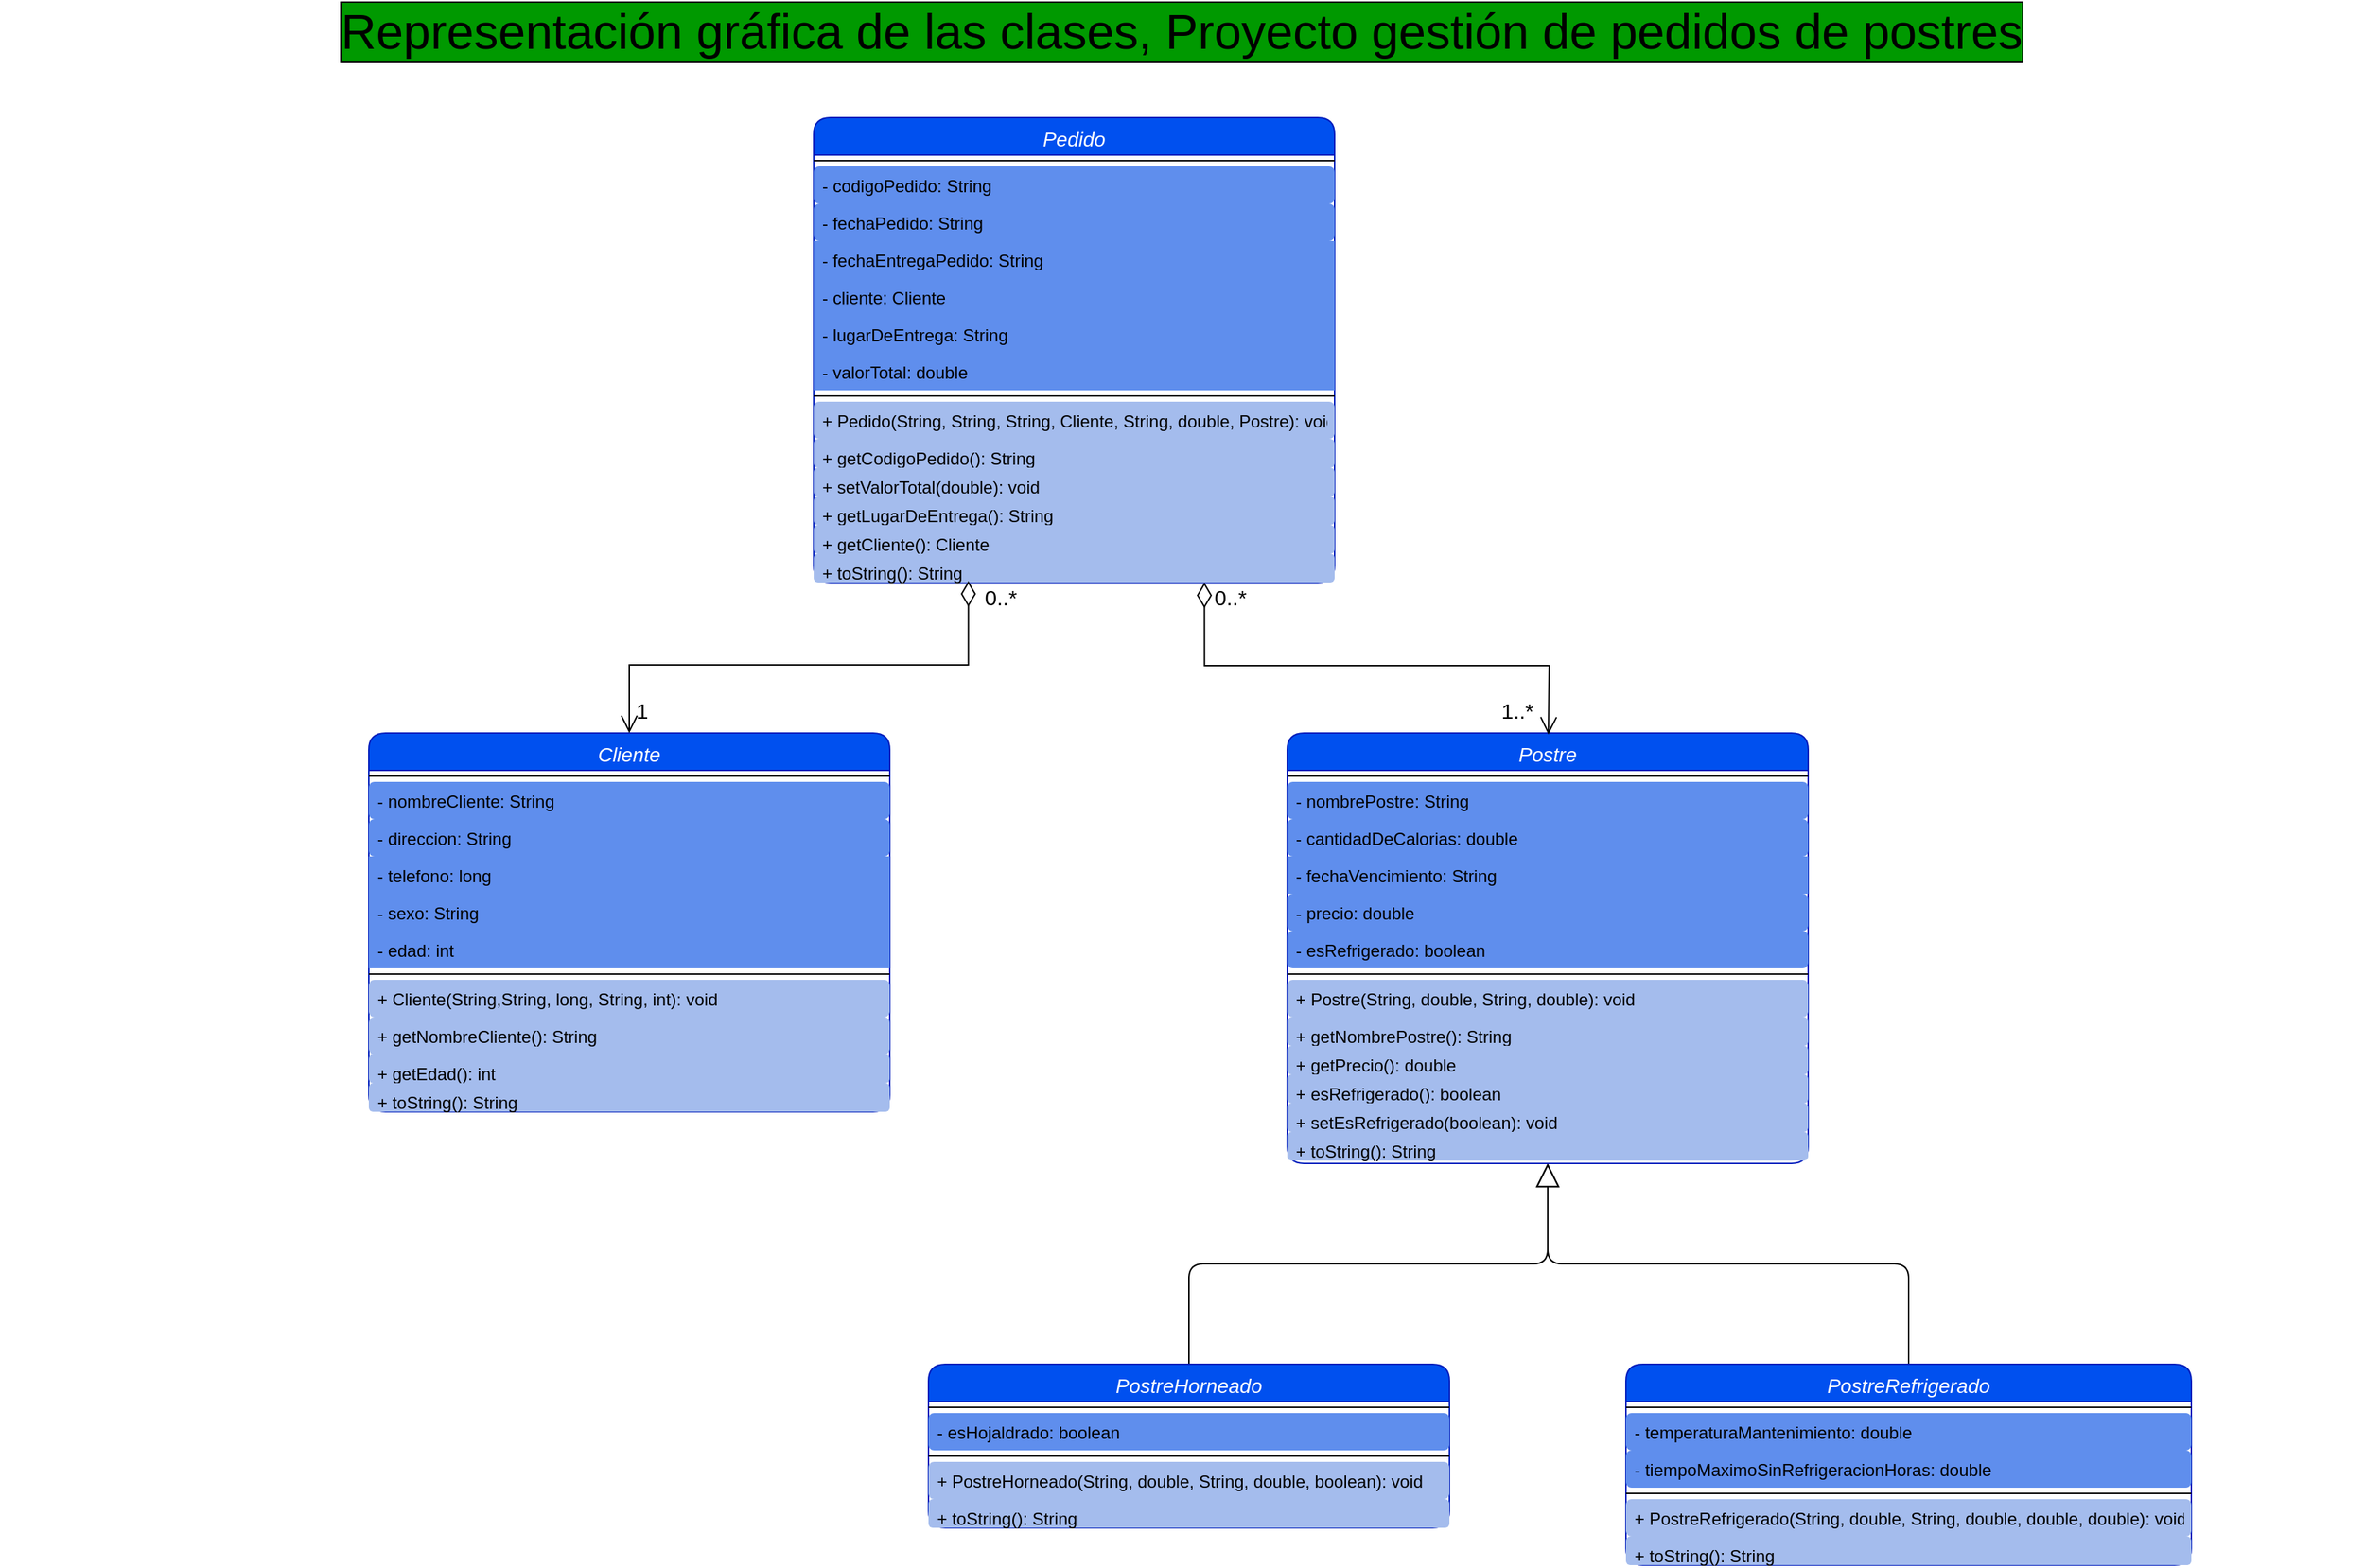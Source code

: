 <mxfile version="13.7.9" type="device"><diagram id="C5RBs43oDa-KdzZeNtuy" name="Page-1"><mxGraphModel dx="716" dy="419" grid="1" gridSize="10" guides="1" tooltips="1" connect="1" arrows="1" fold="1" page="1" pageScale="1" pageWidth="827" pageHeight="1169" background="#ffffff" math="0" shadow="0"><root><mxCell id="WIyWlLk6GJQsqaUBKTNV-0"/><mxCell id="WIyWlLk6GJQsqaUBKTNV-1" parent="WIyWlLk6GJQsqaUBKTNV-0"/><mxCell id="XG4hBBcIEGjV2yVuvtG9-103" value="Representación gráfica de las clases, Proyecto gestión de pedidos de postres" style="text;strokeColor=none;fillColor=none;align=center;verticalAlign=middle;whiteSpace=wrap;rounded=0;fontSize=34;fontColor=#000000;labelBackgroundColor=#009900;labelBorderColor=#000000;spacingTop=0;spacingLeft=0;html=1;" vertex="1" parent="WIyWlLk6GJQsqaUBKTNV-1"><mxGeometry x="3" y="20" width="1647" height="40" as="geometry"/></mxCell><mxCell id="XG4hBBcIEGjV2yVuvtG9-104" value="" style="endArrow=block;endSize=14;endFill=0;shadow=0;strokeWidth=1;edgeStyle=elbowEdgeStyle;elbow=vertical;exitX=0.5;exitY=0;exitDx=0;exitDy=0;entryX=0.5;entryY=1;entryDx=0;entryDy=0;" edge="1" parent="WIyWlLk6GJQsqaUBKTNV-1" source="XG4hBBcIEGjV2yVuvtG9-27" target="XG4hBBcIEGjV2yVuvtG9-18"><mxGeometry width="160" relative="1" as="geometry"><mxPoint x="1308.5" y="929" as="sourcePoint"/><mxPoint x="1100" y="839" as="targetPoint"/></mxGeometry></mxCell><mxCell id="XG4hBBcIEGjV2yVuvtG9-105" value="" style="endArrow=block;endSize=14;endFill=0;shadow=0;strokeWidth=1;edgeStyle=elbowEdgeStyle;elbow=vertical;exitX=0.5;exitY=0;exitDx=0;exitDy=0;entryX=0.5;entryY=1;entryDx=0;entryDy=0;" edge="1" parent="WIyWlLk6GJQsqaUBKTNV-1" source="XG4hBBcIEGjV2yVuvtG9-36" target="XG4hBBcIEGjV2yVuvtG9-18"><mxGeometry width="160" relative="1" as="geometry"><mxPoint x="893.25" y="859" as="sourcePoint"/><mxPoint x="1030" y="859" as="targetPoint"/></mxGeometry></mxCell><mxCell id="XG4hBBcIEGjV2yVuvtG9-0" value="Pedido" style="swimlane;fontStyle=2;align=center;verticalAlign=top;childLayout=stackLayout;horizontal=1;startSize=26;horizontalStack=0;resizeParent=1;resizeLast=0;collapsible=1;marginBottom=0;shadow=0;strokeWidth=1;strokeColor=#001DBC;fillColor=#0050ef;fontColor=#ffffff;rounded=1;fontSize=14;" vertex="1" parent="WIyWlLk6GJQsqaUBKTNV-1"><mxGeometry x="570" y="100" width="363" height="324" as="geometry"><mxRectangle x="390" y="250" width="160" height="26" as="alternateBounds"/></mxGeometry></mxCell><mxCell id="XG4hBBcIEGjV2yVuvtG9-1" value="" style="line;html=1;strokeWidth=1;align=left;verticalAlign=middle;spacingTop=-1;spacingLeft=3;spacingRight=3;rotatable=0;labelPosition=right;points=[];portConstraint=eastwest;rounded=1;fillColor=#CC0000;" vertex="1" parent="XG4hBBcIEGjV2yVuvtG9-0"><mxGeometry y="26" width="363" height="8" as="geometry"/></mxCell><mxCell id="XG4hBBcIEGjV2yVuvtG9-2" value="- codigoPedido: String" style="text;align=left;verticalAlign=top;spacingLeft=4;spacingRight=4;overflow=hidden;rotatable=0;points=[[0,0.5],[1,0.5]];portConstraint=eastwest;fillColor=#5f8eed;rounded=1;" vertex="1" parent="XG4hBBcIEGjV2yVuvtG9-0"><mxGeometry y="34" width="363" height="26" as="geometry"/></mxCell><mxCell id="XG4hBBcIEGjV2yVuvtG9-3" value="- fechaPedido: String" style="text;align=left;verticalAlign=top;spacingLeft=4;spacingRight=4;overflow=hidden;rotatable=0;points=[[0,0.5],[1,0.5]];portConstraint=eastwest;shadow=0;html=0;fillColor=#5f8eed;rounded=1;" vertex="1" parent="XG4hBBcIEGjV2yVuvtG9-0"><mxGeometry y="60" width="363" height="26" as="geometry"/></mxCell><mxCell id="XG4hBBcIEGjV2yVuvtG9-4" value="- fechaEntregaPedido: String" style="text;align=left;verticalAlign=top;spacingLeft=4;spacingRight=4;overflow=hidden;rotatable=0;points=[[0,0.5],[1,0.5]];portConstraint=eastwest;shadow=0;html=0;fillColor=#5f8eed;rounded=0;" vertex="1" parent="XG4hBBcIEGjV2yVuvtG9-0"><mxGeometry y="86" width="363" height="26" as="geometry"/></mxCell><mxCell id="XG4hBBcIEGjV2yVuvtG9-58" value="- cliente: Cliente" style="text;align=left;verticalAlign=top;spacingLeft=4;spacingRight=4;overflow=hidden;rotatable=0;points=[[0,0.5],[1,0.5]];portConstraint=eastwest;shadow=0;html=0;fillColor=#5f8eed;rounded=0;" vertex="1" parent="XG4hBBcIEGjV2yVuvtG9-0"><mxGeometry y="112" width="363" height="26" as="geometry"/></mxCell><mxCell id="XG4hBBcIEGjV2yVuvtG9-59" value="- lugarDeEntrega: String" style="text;align=left;verticalAlign=top;spacingLeft=4;spacingRight=4;overflow=hidden;rotatable=0;points=[[0,0.5],[1,0.5]];portConstraint=eastwest;shadow=0;html=0;fillColor=#5f8eed;rounded=0;" vertex="1" parent="XG4hBBcIEGjV2yVuvtG9-0"><mxGeometry y="138" width="363" height="26" as="geometry"/></mxCell><mxCell id="XG4hBBcIEGjV2yVuvtG9-60" value="- valorTotal: double" style="text;align=left;verticalAlign=top;spacingLeft=4;spacingRight=4;overflow=hidden;rotatable=0;points=[[0,0.5],[1,0.5]];portConstraint=eastwest;shadow=0;html=0;fillColor=#5f8eed;rounded=0;" vertex="1" parent="XG4hBBcIEGjV2yVuvtG9-0"><mxGeometry y="164" width="363" height="26" as="geometry"/></mxCell><mxCell id="XG4hBBcIEGjV2yVuvtG9-5" value="" style="line;html=1;strokeWidth=1;align=left;verticalAlign=middle;spacingTop=-1;spacingLeft=3;spacingRight=3;rotatable=0;labelPosition=right;points=[];portConstraint=eastwest;rounded=1;fillColor=#CC0000;" vertex="1" parent="XG4hBBcIEGjV2yVuvtG9-0"><mxGeometry y="190" width="363" height="8" as="geometry"/></mxCell><mxCell id="XG4hBBcIEGjV2yVuvtG9-6" value="+ Pedido(String, String, String, Cliente, String, double, Postre): void" style="text;align=left;verticalAlign=top;spacingLeft=4;spacingRight=4;overflow=hidden;rotatable=0;points=[[0,0.5],[1,0.5]];portConstraint=eastwest;rounded=1;fillColor=#a4bced;" vertex="1" parent="XG4hBBcIEGjV2yVuvtG9-0"><mxGeometry y="198" width="363" height="26" as="geometry"/></mxCell><mxCell id="XG4hBBcIEGjV2yVuvtG9-7" value="+ getCodigoPedido(): String" style="text;html=1;align=left;verticalAlign=top;resizable=0;points=[];autosize=1;fontSize=12;fontColor=#000000;rounded=1;fillColor=#a4bced;spacingLeft=4;spacingRight=4;" vertex="1" parent="XG4hBBcIEGjV2yVuvtG9-0"><mxGeometry y="224" width="363" height="20" as="geometry"/></mxCell><mxCell id="XG4hBBcIEGjV2yVuvtG9-8" value="&lt;span style=&quot;font-size: 12px ; text-align: left&quot;&gt;+ setValorTotal(double): void&lt;/span&gt;" style="text;html=1;align=left;verticalAlign=top;resizable=0;points=[];autosize=1;fontSize=12;fontColor=#000000;rounded=1;fillColor=#a4bced;spacingLeft=4;spacingRight=4;" vertex="1" parent="XG4hBBcIEGjV2yVuvtG9-0"><mxGeometry y="244" width="363" height="20" as="geometry"/></mxCell><mxCell id="XG4hBBcIEGjV2yVuvtG9-63" value="&lt;span style=&quot;font-size: 12px ; text-align: left&quot;&gt;+ getLugarDeEntrega(): String&lt;/span&gt;" style="text;html=1;align=left;verticalAlign=top;resizable=0;points=[];autosize=1;fontSize=12;fontColor=#000000;rounded=1;fillColor=#a4bced;spacingLeft=4;spacingRight=4;" vertex="1" parent="XG4hBBcIEGjV2yVuvtG9-0"><mxGeometry y="264" width="363" height="20" as="geometry"/></mxCell><mxCell id="XG4hBBcIEGjV2yVuvtG9-64" value="&lt;span style=&quot;font-size: 12px ; text-align: left&quot;&gt;+ getCliente(): Cliente&lt;/span&gt;" style="text;html=1;align=left;verticalAlign=top;resizable=0;points=[];autosize=1;fontSize=12;fontColor=#000000;rounded=1;fillColor=#a4bced;spacingLeft=4;spacingRight=4;" vertex="1" parent="XG4hBBcIEGjV2yVuvtG9-0"><mxGeometry y="284" width="363" height="20" as="geometry"/></mxCell><mxCell id="XG4hBBcIEGjV2yVuvtG9-93" value="&lt;span style=&quot;font-size: 12px ; text-align: left&quot;&gt;+ toString(): String&lt;/span&gt;" style="text;html=1;align=left;verticalAlign=top;resizable=0;points=[];autosize=1;fontSize=12;fontColor=#000000;rounded=1;fillColor=#a4bced;spacingLeft=4;spacingRight=4;" vertex="1" parent="XG4hBBcIEGjV2yVuvtG9-0"><mxGeometry y="304" width="363" height="20" as="geometry"/></mxCell><mxCell id="XG4hBBcIEGjV2yVuvtG9-18" value="Postre" style="swimlane;fontStyle=2;align=center;verticalAlign=top;childLayout=stackLayout;horizontal=1;startSize=26;horizontalStack=0;resizeParent=1;resizeLast=0;collapsible=1;marginBottom=0;shadow=0;strokeWidth=1;strokeColor=#001DBC;fillColor=#0050ef;fontColor=#ffffff;rounded=1;fontSize=14;" vertex="1" parent="WIyWlLk6GJQsqaUBKTNV-1"><mxGeometry x="900" y="529" width="363" height="300" as="geometry"><mxRectangle x="390" y="250" width="160" height="26" as="alternateBounds"/></mxGeometry></mxCell><mxCell id="XG4hBBcIEGjV2yVuvtG9-19" value="" style="line;html=1;strokeWidth=1;align=left;verticalAlign=middle;spacingTop=-1;spacingLeft=3;spacingRight=3;rotatable=0;labelPosition=right;points=[];portConstraint=eastwest;rounded=1;fillColor=#CC0000;" vertex="1" parent="XG4hBBcIEGjV2yVuvtG9-18"><mxGeometry y="26" width="363" height="8" as="geometry"/></mxCell><mxCell id="XG4hBBcIEGjV2yVuvtG9-20" value="- nombrePostre: String" style="text;align=left;verticalAlign=top;spacingLeft=4;spacingRight=4;overflow=hidden;rotatable=0;points=[[0,0.5],[1,0.5]];portConstraint=eastwest;fillColor=#5f8eed;rounded=1;" vertex="1" parent="XG4hBBcIEGjV2yVuvtG9-18"><mxGeometry y="34" width="363" height="26" as="geometry"/></mxCell><mxCell id="XG4hBBcIEGjV2yVuvtG9-21" value="- cantidadDeCalorias: double" style="text;align=left;verticalAlign=top;spacingLeft=4;spacingRight=4;overflow=hidden;rotatable=0;points=[[0,0.5],[1,0.5]];portConstraint=eastwest;shadow=0;html=0;fillColor=#5f8eed;rounded=1;" vertex="1" parent="XG4hBBcIEGjV2yVuvtG9-18"><mxGeometry y="60" width="363" height="26" as="geometry"/></mxCell><mxCell id="XG4hBBcIEGjV2yVuvtG9-22" value="- fechaVencimiento: String" style="text;align=left;verticalAlign=top;spacingLeft=4;spacingRight=4;overflow=hidden;rotatable=0;points=[[0,0.5],[1,0.5]];portConstraint=eastwest;shadow=0;html=0;fillColor=#5f8eed;rounded=0;" vertex="1" parent="XG4hBBcIEGjV2yVuvtG9-18"><mxGeometry y="86" width="363" height="26" as="geometry"/></mxCell><mxCell id="XG4hBBcIEGjV2yVuvtG9-97" value="- precio: double" style="text;align=left;verticalAlign=top;spacingLeft=4;spacingRight=4;overflow=hidden;rotatable=0;points=[[0,0.5],[1,0.5]];portConstraint=eastwest;shadow=0;html=0;fillColor=#5f8eed;rounded=1;" vertex="1" parent="XG4hBBcIEGjV2yVuvtG9-18"><mxGeometry y="112" width="363" height="26" as="geometry"/></mxCell><mxCell id="XG4hBBcIEGjV2yVuvtG9-96" value="- esRefrigerado: boolean" style="text;align=left;verticalAlign=top;spacingLeft=4;spacingRight=4;overflow=hidden;rotatable=0;points=[[0,0.5],[1,0.5]];portConstraint=eastwest;fillColor=#5f8eed;rounded=1;" vertex="1" parent="XG4hBBcIEGjV2yVuvtG9-18"><mxGeometry y="138" width="363" height="26" as="geometry"/></mxCell><mxCell id="XG4hBBcIEGjV2yVuvtG9-23" value="" style="line;html=1;strokeWidth=1;align=left;verticalAlign=middle;spacingTop=-1;spacingLeft=3;spacingRight=3;rotatable=0;labelPosition=right;points=[];portConstraint=eastwest;rounded=1;fillColor=#CC0000;" vertex="1" parent="XG4hBBcIEGjV2yVuvtG9-18"><mxGeometry y="164" width="363" height="8" as="geometry"/></mxCell><mxCell id="XG4hBBcIEGjV2yVuvtG9-24" value="+ Postre(String, double, String, double): void" style="text;align=left;verticalAlign=top;spacingLeft=4;spacingRight=4;overflow=hidden;rotatable=0;points=[[0,0.5],[1,0.5]];portConstraint=eastwest;rounded=1;fillColor=#a4bced;" vertex="1" parent="XG4hBBcIEGjV2yVuvtG9-18"><mxGeometry y="172" width="363" height="26" as="geometry"/></mxCell><mxCell id="XG4hBBcIEGjV2yVuvtG9-25" value="+ getNombrePostre(): String" style="text;html=1;align=left;verticalAlign=top;resizable=0;points=[];autosize=1;fontSize=12;fontColor=#000000;rounded=1;fillColor=#a4bced;spacingLeft=4;spacingRight=4;" vertex="1" parent="XG4hBBcIEGjV2yVuvtG9-18"><mxGeometry y="198" width="363" height="20" as="geometry"/></mxCell><mxCell id="XG4hBBcIEGjV2yVuvtG9-99" value="+ getPrecio(): double" style="text;html=1;align=left;verticalAlign=top;resizable=0;points=[];autosize=1;fontSize=12;fontColor=#000000;rounded=1;fillColor=#a4bced;spacingLeft=4;spacingRight=4;" vertex="1" parent="XG4hBBcIEGjV2yVuvtG9-18"><mxGeometry y="218" width="363" height="20" as="geometry"/></mxCell><mxCell id="XG4hBBcIEGjV2yVuvtG9-26" value="&lt;span style=&quot;font-size: 12px ; text-align: left&quot;&gt;+ esRefrigerado(): boolean&lt;/span&gt;" style="text;html=1;align=left;verticalAlign=top;resizable=0;points=[];autosize=1;fontSize=12;fontColor=#000000;rounded=1;fillColor=#a4bced;spacingLeft=4;spacingRight=4;" vertex="1" parent="XG4hBBcIEGjV2yVuvtG9-18"><mxGeometry y="238" width="363" height="20" as="geometry"/></mxCell><mxCell id="XG4hBBcIEGjV2yVuvtG9-100" value="+ setEsRefrigerado(boolean): void" style="text;html=1;align=left;verticalAlign=top;resizable=0;points=[];autosize=1;fontSize=12;fontColor=#000000;rounded=1;fillColor=#a4bced;spacingLeft=4;spacingRight=4;" vertex="1" parent="XG4hBBcIEGjV2yVuvtG9-18"><mxGeometry y="258" width="363" height="20" as="geometry"/></mxCell><mxCell id="XG4hBBcIEGjV2yVuvtG9-101" value="+ toString(): String" style="text;html=1;align=left;verticalAlign=top;resizable=0;points=[];autosize=1;fontSize=12;fontColor=#000000;rounded=1;fillColor=#a4bced;spacingLeft=4;spacingRight=4;" vertex="1" parent="XG4hBBcIEGjV2yVuvtG9-18"><mxGeometry y="278" width="363" height="20" as="geometry"/></mxCell><mxCell id="XG4hBBcIEGjV2yVuvtG9-9" value="Cliente" style="swimlane;fontStyle=2;align=center;verticalAlign=top;childLayout=stackLayout;horizontal=1;startSize=26;horizontalStack=0;resizeParent=1;resizeLast=0;collapsible=1;marginBottom=0;shadow=0;strokeWidth=1;strokeColor=#001DBC;fillColor=#0050ef;fontColor=#ffffff;rounded=1;fontSize=14;" vertex="1" parent="WIyWlLk6GJQsqaUBKTNV-1"><mxGeometry x="260" y="529" width="363" height="264" as="geometry"><mxRectangle x="390" y="250" width="160" height="26" as="alternateBounds"/></mxGeometry></mxCell><mxCell id="XG4hBBcIEGjV2yVuvtG9-10" value="" style="line;html=1;strokeWidth=1;align=left;verticalAlign=middle;spacingTop=-1;spacingLeft=3;spacingRight=3;rotatable=0;labelPosition=right;points=[];portConstraint=eastwest;rounded=1;fillColor=#CC0000;" vertex="1" parent="XG4hBBcIEGjV2yVuvtG9-9"><mxGeometry y="26" width="363" height="8" as="geometry"/></mxCell><mxCell id="XG4hBBcIEGjV2yVuvtG9-11" value="- nombreCliente: String" style="text;align=left;verticalAlign=top;spacingLeft=4;spacingRight=4;overflow=hidden;rotatable=0;points=[[0,0.5],[1,0.5]];portConstraint=eastwest;fillColor=#5f8eed;rounded=1;" vertex="1" parent="XG4hBBcIEGjV2yVuvtG9-9"><mxGeometry y="34" width="363" height="26" as="geometry"/></mxCell><mxCell id="XG4hBBcIEGjV2yVuvtG9-12" value="- direccion: String" style="text;align=left;verticalAlign=top;spacingLeft=4;spacingRight=4;overflow=hidden;rotatable=0;points=[[0,0.5],[1,0.5]];portConstraint=eastwest;shadow=0;html=0;fillColor=#5f8eed;rounded=1;" vertex="1" parent="XG4hBBcIEGjV2yVuvtG9-9"><mxGeometry y="60" width="363" height="26" as="geometry"/></mxCell><mxCell id="XG4hBBcIEGjV2yVuvtG9-94" value="- telefono: long" style="text;align=left;verticalAlign=top;spacingLeft=4;spacingRight=4;overflow=hidden;rotatable=0;points=[[0,0.5],[1,0.5]];portConstraint=eastwest;shadow=0;html=0;fillColor=#5f8eed;rounded=0;" vertex="1" parent="XG4hBBcIEGjV2yVuvtG9-9"><mxGeometry y="86" width="363" height="26" as="geometry"/></mxCell><mxCell id="XG4hBBcIEGjV2yVuvtG9-13" value="- sexo: String" style="text;align=left;verticalAlign=top;spacingLeft=4;spacingRight=4;overflow=hidden;rotatable=0;points=[[0,0.5],[1,0.5]];portConstraint=eastwest;shadow=0;html=0;fillColor=#5f8eed;rounded=0;" vertex="1" parent="XG4hBBcIEGjV2yVuvtG9-9"><mxGeometry y="112" width="363" height="26" as="geometry"/></mxCell><mxCell id="XG4hBBcIEGjV2yVuvtG9-95" value="- edad: int" style="text;align=left;verticalAlign=top;spacingLeft=4;spacingRight=4;overflow=hidden;rotatable=0;points=[[0,0.5],[1,0.5]];portConstraint=eastwest;shadow=0;html=0;fillColor=#5f8eed;rounded=0;" vertex="1" parent="XG4hBBcIEGjV2yVuvtG9-9"><mxGeometry y="138" width="363" height="26" as="geometry"/></mxCell><mxCell id="XG4hBBcIEGjV2yVuvtG9-14" value="" style="line;html=1;strokeWidth=1;align=left;verticalAlign=middle;spacingTop=-1;spacingLeft=3;spacingRight=3;rotatable=0;labelPosition=right;points=[];portConstraint=eastwest;rounded=1;fillColor=#CC0000;" vertex="1" parent="XG4hBBcIEGjV2yVuvtG9-9"><mxGeometry y="164" width="363" height="8" as="geometry"/></mxCell><mxCell id="XG4hBBcIEGjV2yVuvtG9-98" value="+ Cliente(String,String, long, String, int): void" style="text;align=left;verticalAlign=top;spacingLeft=4;spacingRight=4;overflow=hidden;rotatable=0;points=[[0,0.5],[1,0.5]];portConstraint=eastwest;rounded=1;fillColor=#a4bced;" vertex="1" parent="XG4hBBcIEGjV2yVuvtG9-9"><mxGeometry y="172" width="363" height="26" as="geometry"/></mxCell><mxCell id="XG4hBBcIEGjV2yVuvtG9-15" value="+ getNombreCliente(): String" style="text;align=left;verticalAlign=top;spacingLeft=4;spacingRight=4;overflow=hidden;rotatable=0;points=[[0,0.5],[1,0.5]];portConstraint=eastwest;rounded=1;fillColor=#a4bced;" vertex="1" parent="XG4hBBcIEGjV2yVuvtG9-9"><mxGeometry y="198" width="363" height="26" as="geometry"/></mxCell><mxCell id="XG4hBBcIEGjV2yVuvtG9-16" value="+ getEdad(): int" style="text;html=1;align=left;verticalAlign=top;resizable=0;points=[];autosize=1;fontSize=12;fontColor=#000000;rounded=1;fillColor=#a4bced;spacingLeft=4;spacingRight=4;" vertex="1" parent="XG4hBBcIEGjV2yVuvtG9-9"><mxGeometry y="224" width="363" height="20" as="geometry"/></mxCell><mxCell id="XG4hBBcIEGjV2yVuvtG9-17" value="&lt;span style=&quot;font-size: 12px ; text-align: left&quot;&gt;+ toString(): String&lt;/span&gt;" style="text;html=1;align=left;verticalAlign=top;resizable=0;points=[];autosize=1;fontSize=12;fontColor=#000000;rounded=1;fillColor=#a4bced;spacingLeft=4;spacingRight=4;" vertex="1" parent="XG4hBBcIEGjV2yVuvtG9-9"><mxGeometry y="244" width="363" height="20" as="geometry"/></mxCell><mxCell id="XG4hBBcIEGjV2yVuvtG9-27" value="PostreRefrigerado" style="swimlane;fontStyle=2;align=center;verticalAlign=top;childLayout=stackLayout;horizontal=1;startSize=26;horizontalStack=0;resizeParent=1;resizeLast=0;collapsible=1;marginBottom=0;shadow=0;strokeWidth=1;strokeColor=#001DBC;fillColor=#0050ef;fontColor=#ffffff;rounded=1;fontSize=14;" vertex="1" parent="WIyWlLk6GJQsqaUBKTNV-1"><mxGeometry x="1136" y="969" width="394" height="140" as="geometry"><mxRectangle x="390" y="250" width="160" height="26" as="alternateBounds"/></mxGeometry></mxCell><mxCell id="XG4hBBcIEGjV2yVuvtG9-28" value="" style="line;html=1;strokeWidth=1;align=left;verticalAlign=middle;spacingTop=-1;spacingLeft=3;spacingRight=3;rotatable=0;labelPosition=right;points=[];portConstraint=eastwest;rounded=1;fillColor=#CC0000;" vertex="1" parent="XG4hBBcIEGjV2yVuvtG9-27"><mxGeometry y="26" width="394" height="8" as="geometry"/></mxCell><mxCell id="XG4hBBcIEGjV2yVuvtG9-29" value="- temperaturaMantenimiento: double" style="text;align=left;verticalAlign=top;spacingLeft=4;spacingRight=4;overflow=hidden;rotatable=0;points=[[0,0.5],[1,0.5]];portConstraint=eastwest;fillColor=#5f8eed;rounded=1;" vertex="1" parent="XG4hBBcIEGjV2yVuvtG9-27"><mxGeometry y="34" width="394" height="26" as="geometry"/></mxCell><mxCell id="XG4hBBcIEGjV2yVuvtG9-30" value="- tiempoMaximoSinRefrigeracionHoras: double" style="text;align=left;verticalAlign=top;spacingLeft=4;spacingRight=4;overflow=hidden;rotatable=0;points=[[0,0.5],[1,0.5]];portConstraint=eastwest;shadow=0;html=0;fillColor=#5f8eed;rounded=1;" vertex="1" parent="XG4hBBcIEGjV2yVuvtG9-27"><mxGeometry y="60" width="394" height="26" as="geometry"/></mxCell><mxCell id="XG4hBBcIEGjV2yVuvtG9-32" value="" style="line;html=1;strokeWidth=1;align=left;verticalAlign=middle;spacingTop=-1;spacingLeft=3;spacingRight=3;rotatable=0;labelPosition=right;points=[];portConstraint=eastwest;rounded=1;fillColor=#CC0000;" vertex="1" parent="XG4hBBcIEGjV2yVuvtG9-27"><mxGeometry y="86" width="394" height="8" as="geometry"/></mxCell><mxCell id="XG4hBBcIEGjV2yVuvtG9-33" value="+ PostreRefrigerado(String, double, String, double, double, double): void" style="text;align=left;verticalAlign=top;spacingLeft=4;spacingRight=4;overflow=hidden;rotatable=0;points=[[0,0.5],[1,0.5]];portConstraint=eastwest;rounded=1;fillColor=#a4bced;" vertex="1" parent="XG4hBBcIEGjV2yVuvtG9-27"><mxGeometry y="94" width="394" height="26" as="geometry"/></mxCell><mxCell id="XG4hBBcIEGjV2yVuvtG9-34" value="+ toString(): String" style="text;html=1;align=left;verticalAlign=top;resizable=0;points=[];autosize=1;fontSize=12;fontColor=#000000;rounded=1;fillColor=#a4bced;spacingLeft=4;spacingRight=4;" vertex="1" parent="XG4hBBcIEGjV2yVuvtG9-27"><mxGeometry y="120" width="394" height="20" as="geometry"/></mxCell><mxCell id="XG4hBBcIEGjV2yVuvtG9-36" value="PostreHorneado" style="swimlane;fontStyle=2;align=center;verticalAlign=top;childLayout=stackLayout;horizontal=1;startSize=26;horizontalStack=0;resizeParent=1;resizeLast=0;collapsible=1;marginBottom=0;shadow=0;strokeWidth=1;strokeColor=#001DBC;fillColor=#0050ef;fontColor=#ffffff;rounded=1;fontSize=14;" vertex="1" parent="WIyWlLk6GJQsqaUBKTNV-1"><mxGeometry x="650" y="969" width="363" height="114" as="geometry"><mxRectangle x="390" y="250" width="160" height="26" as="alternateBounds"/></mxGeometry></mxCell><mxCell id="XG4hBBcIEGjV2yVuvtG9-37" value="" style="line;html=1;strokeWidth=1;align=left;verticalAlign=middle;spacingTop=-1;spacingLeft=3;spacingRight=3;rotatable=0;labelPosition=right;points=[];portConstraint=eastwest;rounded=1;fillColor=#CC0000;" vertex="1" parent="XG4hBBcIEGjV2yVuvtG9-36"><mxGeometry y="26" width="363" height="8" as="geometry"/></mxCell><mxCell id="XG4hBBcIEGjV2yVuvtG9-38" value="- esHojaldrado: boolean" style="text;align=left;verticalAlign=top;spacingLeft=4;spacingRight=4;overflow=hidden;rotatable=0;points=[[0,0.5],[1,0.5]];portConstraint=eastwest;fillColor=#5f8eed;rounded=1;" vertex="1" parent="XG4hBBcIEGjV2yVuvtG9-36"><mxGeometry y="34" width="363" height="26" as="geometry"/></mxCell><mxCell id="XG4hBBcIEGjV2yVuvtG9-41" value="" style="line;html=1;strokeWidth=1;align=left;verticalAlign=middle;spacingTop=-1;spacingLeft=3;spacingRight=3;rotatable=0;labelPosition=right;points=[];portConstraint=eastwest;rounded=1;fillColor=#CC0000;" vertex="1" parent="XG4hBBcIEGjV2yVuvtG9-36"><mxGeometry y="60" width="363" height="8" as="geometry"/></mxCell><mxCell id="XG4hBBcIEGjV2yVuvtG9-42" value="+ PostreHorneado(String, double, String, double, boolean): void" style="text;align=left;verticalAlign=top;spacingLeft=4;spacingRight=4;overflow=hidden;rotatable=0;points=[[0,0.5],[1,0.5]];portConstraint=eastwest;rounded=1;fillColor=#a4bced;" vertex="1" parent="XG4hBBcIEGjV2yVuvtG9-36"><mxGeometry y="68" width="363" height="26" as="geometry"/></mxCell><mxCell id="XG4hBBcIEGjV2yVuvtG9-43" value="+ toString(): String" style="text;html=1;align=left;verticalAlign=top;resizable=0;points=[];autosize=1;fontSize=12;fontColor=#000000;rounded=1;fillColor=#a4bced;spacingLeft=4;spacingRight=4;" vertex="1" parent="XG4hBBcIEGjV2yVuvtG9-36"><mxGeometry y="94" width="363" height="20" as="geometry"/></mxCell><mxCell id="XG4hBBcIEGjV2yVuvtG9-106" style="edgeStyle=orthogonalEdgeStyle;rounded=0;orthogonalLoop=1;jettySize=auto;html=1;endArrow=open;endFill=0;endSize=10;startArrow=diamondThin;startFill=0;targetPerimeterSpacing=0;startSize=15;exitX=0.297;exitY=0.953;exitDx=0;exitDy=0;entryX=0.5;entryY=0;entryDx=0;entryDy=0;exitPerimeter=0;" edge="1" parent="WIyWlLk6GJQsqaUBKTNV-1" source="XG4hBBcIEGjV2yVuvtG9-93" target="XG4hBBcIEGjV2yVuvtG9-9"><mxGeometry relative="1" as="geometry"><mxPoint x="690" y="499.41" as="sourcePoint"/><mxPoint x="700" y="490" as="targetPoint"/></mxGeometry></mxCell><mxCell id="XG4hBBcIEGjV2yVuvtG9-107" style="edgeStyle=orthogonalEdgeStyle;rounded=0;orthogonalLoop=1;jettySize=auto;html=1;endArrow=open;endFill=0;endSize=10;startArrow=diamondThin;startFill=0;targetPerimeterSpacing=0;startSize=15;exitX=0.75;exitY=1;exitDx=0;exitDy=0;" edge="1" parent="WIyWlLk6GJQsqaUBKTNV-1" source="XG4hBBcIEGjV2yVuvtG9-0"><mxGeometry relative="1" as="geometry"><mxPoint x="823.374" y="434.04" as="sourcePoint"/><mxPoint x="1082" y="530" as="targetPoint"/></mxGeometry></mxCell><mxCell id="XG4hBBcIEGjV2yVuvtG9-111" value="&lt;font style=&quot;font-size: 15px&quot;&gt;0..*&lt;/font&gt;" style="text;html=1;align=center;verticalAlign=middle;resizable=0;points=[];autosize=1;fontSize=28;" vertex="1" parent="WIyWlLk6GJQsqaUBKTNV-1"><mxGeometry x="840" y="410" width="40" height="40" as="geometry"/></mxCell><mxCell id="XG4hBBcIEGjV2yVuvtG9-112" value="&lt;font style=&quot;font-size: 15px&quot;&gt;1..*&lt;/font&gt;" style="text;html=1;align=center;verticalAlign=middle;resizable=0;points=[];autosize=1;fontSize=28;" vertex="1" parent="WIyWlLk6GJQsqaUBKTNV-1"><mxGeometry x="1040" y="489" width="40" height="40" as="geometry"/></mxCell><mxCell id="XG4hBBcIEGjV2yVuvtG9-113" value="&lt;font style=&quot;font-size: 15px&quot;&gt;0..*&lt;/font&gt;" style="text;html=1;align=center;verticalAlign=middle;resizable=0;points=[];autosize=1;fontSize=28;" vertex="1" parent="WIyWlLk6GJQsqaUBKTNV-1"><mxGeometry x="680" y="410" width="40" height="40" as="geometry"/></mxCell><mxCell id="XG4hBBcIEGjV2yVuvtG9-114" value="&lt;font style=&quot;font-size: 15px&quot;&gt;1&lt;/font&gt;" style="text;html=1;align=center;verticalAlign=middle;resizable=0;points=[];autosize=1;fontSize=28;" vertex="1" parent="WIyWlLk6GJQsqaUBKTNV-1"><mxGeometry x="440" y="489" width="20" height="40" as="geometry"/></mxCell></root></mxGraphModel></diagram></mxfile>